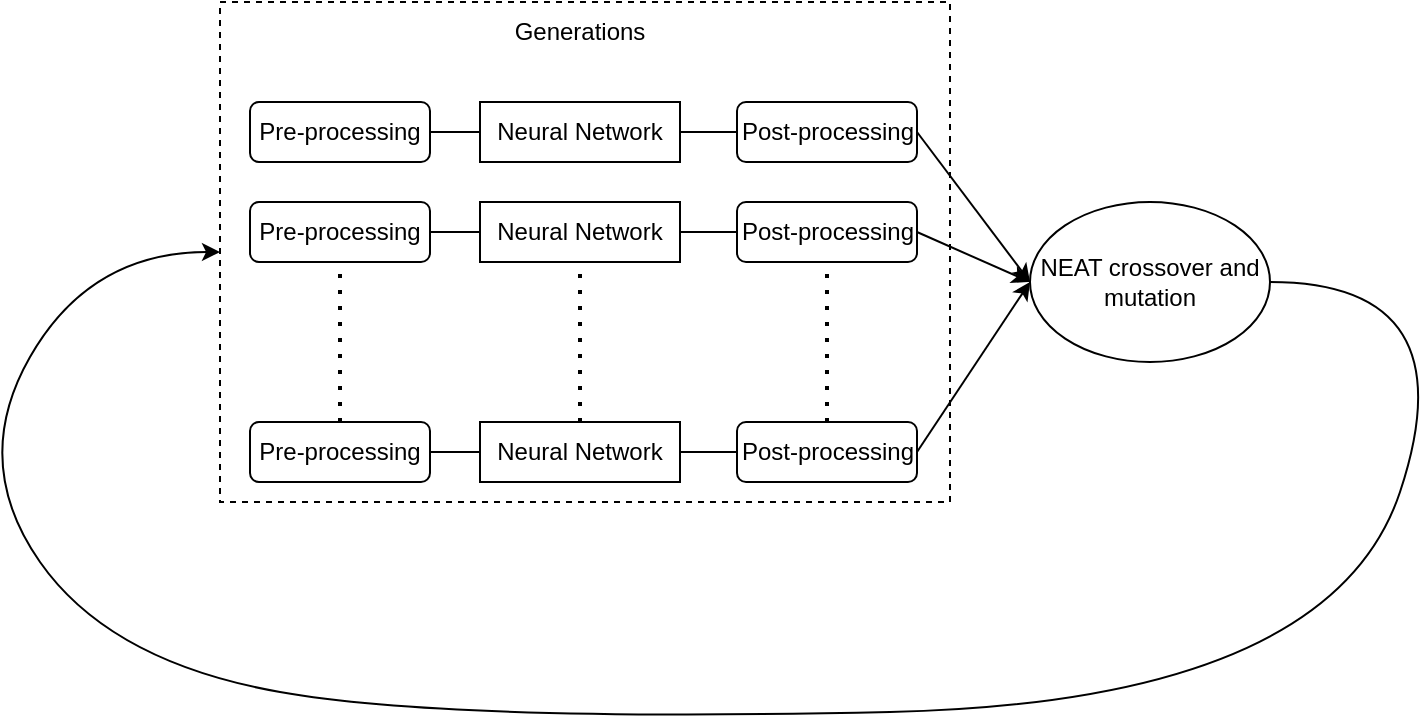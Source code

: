 <mxfile version="20.8.3" type="device"><diagram id="C5RBs43oDa-KdzZeNtuy" name="Page-1"><mxGraphModel dx="934" dy="544" grid="1" gridSize="10" guides="1" tooltips="1" connect="1" arrows="1" fold="1" page="1" pageScale="1" pageWidth="827" pageHeight="1169" math="0" shadow="0"><root><mxCell id="WIyWlLk6GJQsqaUBKTNV-0"/><mxCell id="WIyWlLk6GJQsqaUBKTNV-1" parent="WIyWlLk6GJQsqaUBKTNV-0"/><mxCell id="vhaAYlAfjqkfLSHnkBSg-34" value="" style="rounded=0;whiteSpace=wrap;html=1;dashed=1;" vertex="1" parent="WIyWlLk6GJQsqaUBKTNV-1"><mxGeometry x="155" y="80" width="365" height="250" as="geometry"/></mxCell><mxCell id="vhaAYlAfjqkfLSHnkBSg-1" value="Generations" style="text;html=1;strokeColor=none;fillColor=none;align=center;verticalAlign=middle;whiteSpace=wrap;rounded=0;" vertex="1" parent="WIyWlLk6GJQsqaUBKTNV-1"><mxGeometry x="305" y="80" width="60" height="30" as="geometry"/></mxCell><mxCell id="vhaAYlAfjqkfLSHnkBSg-2" value="Pre-processing" style="rounded=1;whiteSpace=wrap;html=1;" vertex="1" parent="WIyWlLk6GJQsqaUBKTNV-1"><mxGeometry x="170" y="130" width="90" height="30" as="geometry"/></mxCell><mxCell id="vhaAYlAfjqkfLSHnkBSg-3" value="Post-processing" style="rounded=1;whiteSpace=wrap;html=1;" vertex="1" parent="WIyWlLk6GJQsqaUBKTNV-1"><mxGeometry x="413.5" y="130" width="90" height="30" as="geometry"/></mxCell><mxCell id="vhaAYlAfjqkfLSHnkBSg-8" value="" style="endArrow=none;html=1;rounded=0;exitX=1;exitY=0.5;exitDx=0;exitDy=0;entryX=0;entryY=0.5;entryDx=0;entryDy=0;" edge="1" parent="WIyWlLk6GJQsqaUBKTNV-1" source="vhaAYlAfjqkfLSHnkBSg-2" target="vhaAYlAfjqkfLSHnkBSg-3"><mxGeometry width="50" height="50" relative="1" as="geometry"><mxPoint x="360" y="260" as="sourcePoint"/><mxPoint x="410" y="210" as="targetPoint"/></mxGeometry></mxCell><mxCell id="vhaAYlAfjqkfLSHnkBSg-4" value="Neural Network" style="rounded=0;whiteSpace=wrap;html=1;" vertex="1" parent="WIyWlLk6GJQsqaUBKTNV-1"><mxGeometry x="285" y="130" width="100" height="30" as="geometry"/></mxCell><mxCell id="vhaAYlAfjqkfLSHnkBSg-9" value="Pre-processing" style="rounded=1;whiteSpace=wrap;html=1;" vertex="1" parent="WIyWlLk6GJQsqaUBKTNV-1"><mxGeometry x="170" y="180" width="90" height="30" as="geometry"/></mxCell><mxCell id="vhaAYlAfjqkfLSHnkBSg-10" value="Post-processing" style="rounded=1;whiteSpace=wrap;html=1;" vertex="1" parent="WIyWlLk6GJQsqaUBKTNV-1"><mxGeometry x="413.5" y="180" width="90" height="30" as="geometry"/></mxCell><mxCell id="vhaAYlAfjqkfLSHnkBSg-11" value="" style="endArrow=none;html=1;rounded=0;exitX=1;exitY=0.5;exitDx=0;exitDy=0;entryX=0;entryY=0.5;entryDx=0;entryDy=0;" edge="1" parent="WIyWlLk6GJQsqaUBKTNV-1" source="vhaAYlAfjqkfLSHnkBSg-9" target="vhaAYlAfjqkfLSHnkBSg-10"><mxGeometry width="50" height="50" relative="1" as="geometry"><mxPoint x="360" y="310" as="sourcePoint"/><mxPoint x="410" y="260" as="targetPoint"/></mxGeometry></mxCell><mxCell id="vhaAYlAfjqkfLSHnkBSg-12" value="Neural Network" style="rounded=0;whiteSpace=wrap;html=1;" vertex="1" parent="WIyWlLk6GJQsqaUBKTNV-1"><mxGeometry x="285" y="180" width="100" height="30" as="geometry"/></mxCell><mxCell id="vhaAYlAfjqkfLSHnkBSg-18" value="Pre-processing" style="rounded=1;whiteSpace=wrap;html=1;" vertex="1" parent="WIyWlLk6GJQsqaUBKTNV-1"><mxGeometry x="170" y="290" width="90" height="30" as="geometry"/></mxCell><mxCell id="vhaAYlAfjqkfLSHnkBSg-19" value="Post-processing" style="rounded=1;whiteSpace=wrap;html=1;" vertex="1" parent="WIyWlLk6GJQsqaUBKTNV-1"><mxGeometry x="413.5" y="290" width="90" height="30" as="geometry"/></mxCell><mxCell id="vhaAYlAfjqkfLSHnkBSg-20" value="" style="endArrow=none;html=1;rounded=0;exitX=1;exitY=0.5;exitDx=0;exitDy=0;entryX=0;entryY=0.5;entryDx=0;entryDy=0;" edge="1" parent="WIyWlLk6GJQsqaUBKTNV-1" source="vhaAYlAfjqkfLSHnkBSg-18" target="vhaAYlAfjqkfLSHnkBSg-19"><mxGeometry width="50" height="50" relative="1" as="geometry"><mxPoint x="360" y="420" as="sourcePoint"/><mxPoint x="410" y="370" as="targetPoint"/></mxGeometry></mxCell><mxCell id="vhaAYlAfjqkfLSHnkBSg-21" value="Neural Network" style="rounded=0;whiteSpace=wrap;html=1;" vertex="1" parent="WIyWlLk6GJQsqaUBKTNV-1"><mxGeometry x="285" y="290" width="100" height="30" as="geometry"/></mxCell><mxCell id="vhaAYlAfjqkfLSHnkBSg-22" value="" style="endArrow=none;dashed=1;html=1;dashPattern=1 3;strokeWidth=2;rounded=0;exitX=0.5;exitY=0;exitDx=0;exitDy=0;entryX=0.5;entryY=1;entryDx=0;entryDy=0;" edge="1" parent="WIyWlLk6GJQsqaUBKTNV-1" source="vhaAYlAfjqkfLSHnkBSg-18" target="vhaAYlAfjqkfLSHnkBSg-9"><mxGeometry width="50" height="50" relative="1" as="geometry"><mxPoint x="250" y="190" as="sourcePoint"/><mxPoint x="300" y="140" as="targetPoint"/></mxGeometry></mxCell><mxCell id="vhaAYlAfjqkfLSHnkBSg-23" value="" style="endArrow=none;dashed=1;html=1;dashPattern=1 3;strokeWidth=2;rounded=0;exitX=0.5;exitY=0;exitDx=0;exitDy=0;entryX=0.5;entryY=1;entryDx=0;entryDy=0;" edge="1" parent="WIyWlLk6GJQsqaUBKTNV-1" source="vhaAYlAfjqkfLSHnkBSg-21" target="vhaAYlAfjqkfLSHnkBSg-12"><mxGeometry width="50" height="50" relative="1" as="geometry"><mxPoint x="250" y="190" as="sourcePoint"/><mxPoint x="300" y="140" as="targetPoint"/></mxGeometry></mxCell><mxCell id="vhaAYlAfjqkfLSHnkBSg-24" value="" style="endArrow=none;dashed=1;html=1;dashPattern=1 3;strokeWidth=2;rounded=0;exitX=0.5;exitY=0;exitDx=0;exitDy=0;entryX=0.5;entryY=1;entryDx=0;entryDy=0;" edge="1" parent="WIyWlLk6GJQsqaUBKTNV-1" source="vhaAYlAfjqkfLSHnkBSg-19" target="vhaAYlAfjqkfLSHnkBSg-10"><mxGeometry width="50" height="50" relative="1" as="geometry"><mxPoint x="250" y="190" as="sourcePoint"/><mxPoint x="300" y="140" as="targetPoint"/></mxGeometry></mxCell><mxCell id="vhaAYlAfjqkfLSHnkBSg-25" value="NEAT crossover and mutation" style="ellipse;whiteSpace=wrap;html=1;" vertex="1" parent="WIyWlLk6GJQsqaUBKTNV-1"><mxGeometry x="560" y="180" width="120" height="80" as="geometry"/></mxCell><mxCell id="vhaAYlAfjqkfLSHnkBSg-27" value="" style="endArrow=classic;html=1;rounded=0;entryX=0;entryY=0.5;entryDx=0;entryDy=0;exitX=1;exitY=0.5;exitDx=0;exitDy=0;" edge="1" parent="WIyWlLk6GJQsqaUBKTNV-1" source="vhaAYlAfjqkfLSHnkBSg-3" target="vhaAYlAfjqkfLSHnkBSg-25"><mxGeometry width="50" height="50" relative="1" as="geometry"><mxPoint x="470" y="220" as="sourcePoint"/><mxPoint x="520" y="170" as="targetPoint"/></mxGeometry></mxCell><mxCell id="vhaAYlAfjqkfLSHnkBSg-28" value="" style="endArrow=classic;html=1;rounded=0;entryX=0;entryY=0.5;entryDx=0;entryDy=0;exitX=1;exitY=0.5;exitDx=0;exitDy=0;" edge="1" parent="WIyWlLk6GJQsqaUBKTNV-1" source="vhaAYlAfjqkfLSHnkBSg-10" target="vhaAYlAfjqkfLSHnkBSg-25"><mxGeometry width="50" height="50" relative="1" as="geometry"><mxPoint x="470" y="220" as="sourcePoint"/><mxPoint x="520" y="170" as="targetPoint"/></mxGeometry></mxCell><mxCell id="vhaAYlAfjqkfLSHnkBSg-29" value="" style="endArrow=classic;html=1;rounded=0;exitX=1;exitY=0.5;exitDx=0;exitDy=0;entryX=0;entryY=0.5;entryDx=0;entryDy=0;" edge="1" parent="WIyWlLk6GJQsqaUBKTNV-1" source="vhaAYlAfjqkfLSHnkBSg-19" target="vhaAYlAfjqkfLSHnkBSg-25"><mxGeometry width="50" height="50" relative="1" as="geometry"><mxPoint x="470" y="220" as="sourcePoint"/><mxPoint x="520" y="170" as="targetPoint"/></mxGeometry></mxCell><mxCell id="vhaAYlAfjqkfLSHnkBSg-36" value="" style="curved=1;endArrow=classic;html=1;rounded=0;entryX=0;entryY=0.5;entryDx=0;entryDy=0;exitX=1;exitY=0.5;exitDx=0;exitDy=0;" edge="1" parent="WIyWlLk6GJQsqaUBKTNV-1" source="vhaAYlAfjqkfLSHnkBSg-25" target="vhaAYlAfjqkfLSHnkBSg-34"><mxGeometry width="50" height="50" relative="1" as="geometry"><mxPoint x="750" y="280" as="sourcePoint"/><mxPoint x="110" y="210" as="targetPoint"/><Array as="points"><mxPoint x="780" y="220"/><mxPoint x="710" y="430"/><mxPoint x="270" y="440"/><mxPoint x="100" y="410"/><mxPoint x="30" y="310"/><mxPoint x="90" y="205"/></Array></mxGeometry></mxCell></root></mxGraphModel></diagram></mxfile>
